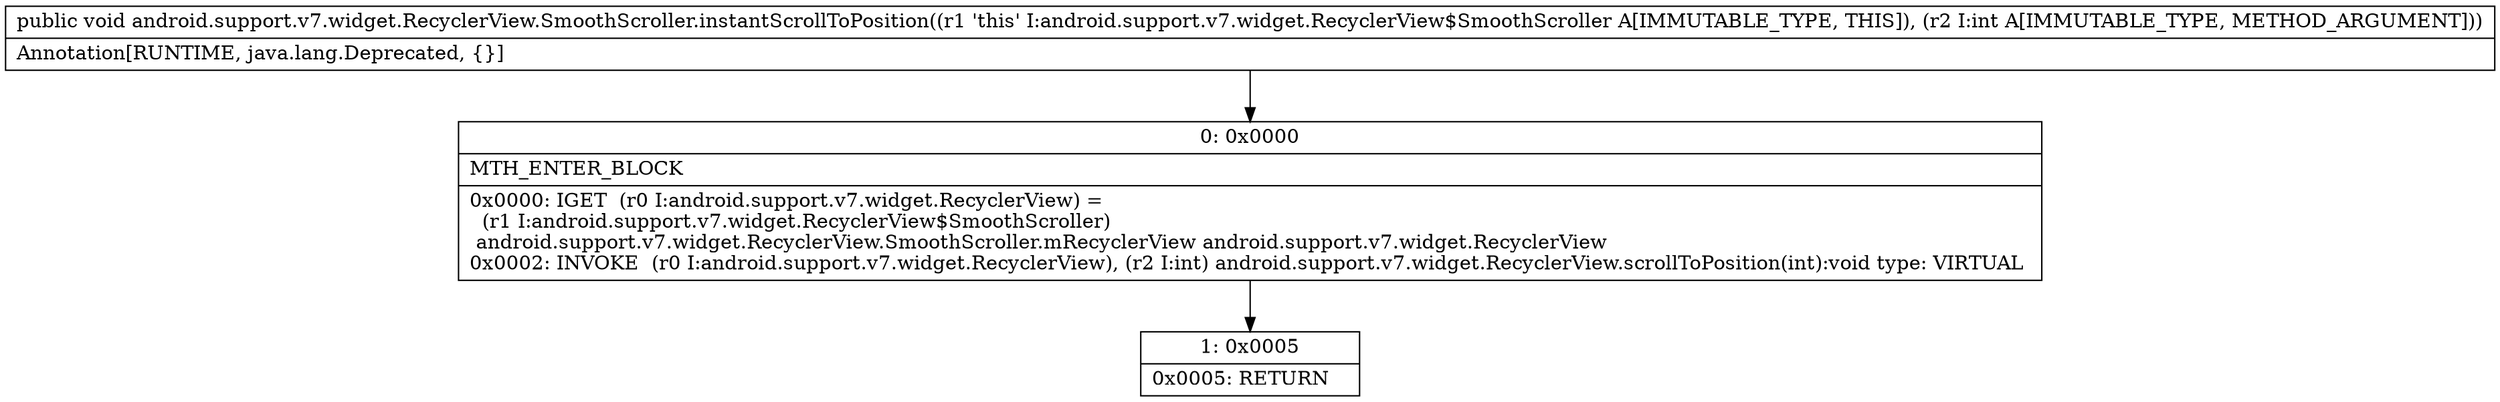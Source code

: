 digraph "CFG forandroid.support.v7.widget.RecyclerView.SmoothScroller.instantScrollToPosition(I)V" {
Node_0 [shape=record,label="{0\:\ 0x0000|MTH_ENTER_BLOCK\l|0x0000: IGET  (r0 I:android.support.v7.widget.RecyclerView) = \l  (r1 I:android.support.v7.widget.RecyclerView$SmoothScroller)\l android.support.v7.widget.RecyclerView.SmoothScroller.mRecyclerView android.support.v7.widget.RecyclerView \l0x0002: INVOKE  (r0 I:android.support.v7.widget.RecyclerView), (r2 I:int) android.support.v7.widget.RecyclerView.scrollToPosition(int):void type: VIRTUAL \l}"];
Node_1 [shape=record,label="{1\:\ 0x0005|0x0005: RETURN   \l}"];
MethodNode[shape=record,label="{public void android.support.v7.widget.RecyclerView.SmoothScroller.instantScrollToPosition((r1 'this' I:android.support.v7.widget.RecyclerView$SmoothScroller A[IMMUTABLE_TYPE, THIS]), (r2 I:int A[IMMUTABLE_TYPE, METHOD_ARGUMENT]))  | Annotation[RUNTIME, java.lang.Deprecated, \{\}]\l}"];
MethodNode -> Node_0;
Node_0 -> Node_1;
}

